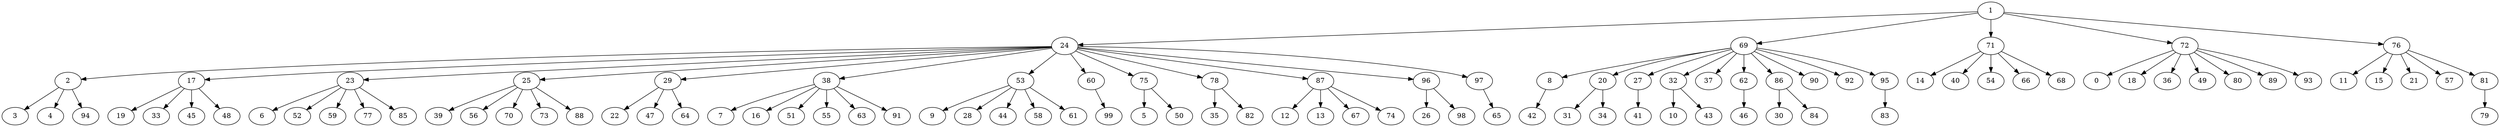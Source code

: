 digraph {
  1 -> 24;
  1 -> 69;
  1 -> 71;
  1 -> 72;
  1 -> 76;
  24 -> 2;
  24 -> 17;
  24 -> 23;
  24 -> 25;
  24 -> 29;
  24 -> 38;
  24 -> 53;
  24 -> 60;
  24 -> 75;
  24 -> 78;
  24 -> 87;
  24 -> 96;
  24 -> 97;
  69 -> 8;
  69 -> 20;
  69 -> 27;
  69 -> 32;
  69 -> 37;
  69 -> 62;
  69 -> 86;
  69 -> 90;
  69 -> 92;
  69 -> 95;
  71 -> 14;
  71 -> 40;
  71 -> 54;
  71 -> 66;
  71 -> 68;
  72 -> 0;
  72 -> 18;
  72 -> 36;
  72 -> 49;
  72 -> 80;
  72 -> 89;
  72 -> 93;
  76 -> 11;
  76 -> 15;
  76 -> 21;
  76 -> 57;
  76 -> 81;
  2 -> 3;
  2 -> 4;
  2 -> 94;
  17 -> 19;
  17 -> 33;
  17 -> 45;
  17 -> 48;
  23 -> 6;
  23 -> 52;
  23 -> 59;
  23 -> 77;
  23 -> 85;
  25 -> 39;
  25 -> 56;
  25 -> 70;
  25 -> 73;
  25 -> 88;
  29 -> 22;
  29 -> 47;
  29 -> 64;
  38 -> 7;
  38 -> 16;
  38 -> 51;
  38 -> 55;
  38 -> 63;
  38 -> 91;
  53 -> 9;
  53 -> 28;
  53 -> 44;
  53 -> 58;
  53 -> 61;
  60 -> 99;
  75 -> 5;
  75 -> 50;
  78 -> 35;
  78 -> 82;
  87 -> 12;
  87 -> 13;
  87 -> 67;
  87 -> 74;
  96 -> 26;
  96 -> 98;
  97 -> 65;
  8 -> 42;
  20 -> 31;
  20 -> 34;
  27 -> 41;
  32 -> 10;
  32 -> 43;
  62 -> 46;
  86 -> 30;
  86 -> 84;
  95 -> 83;
  81 -> 79;
}